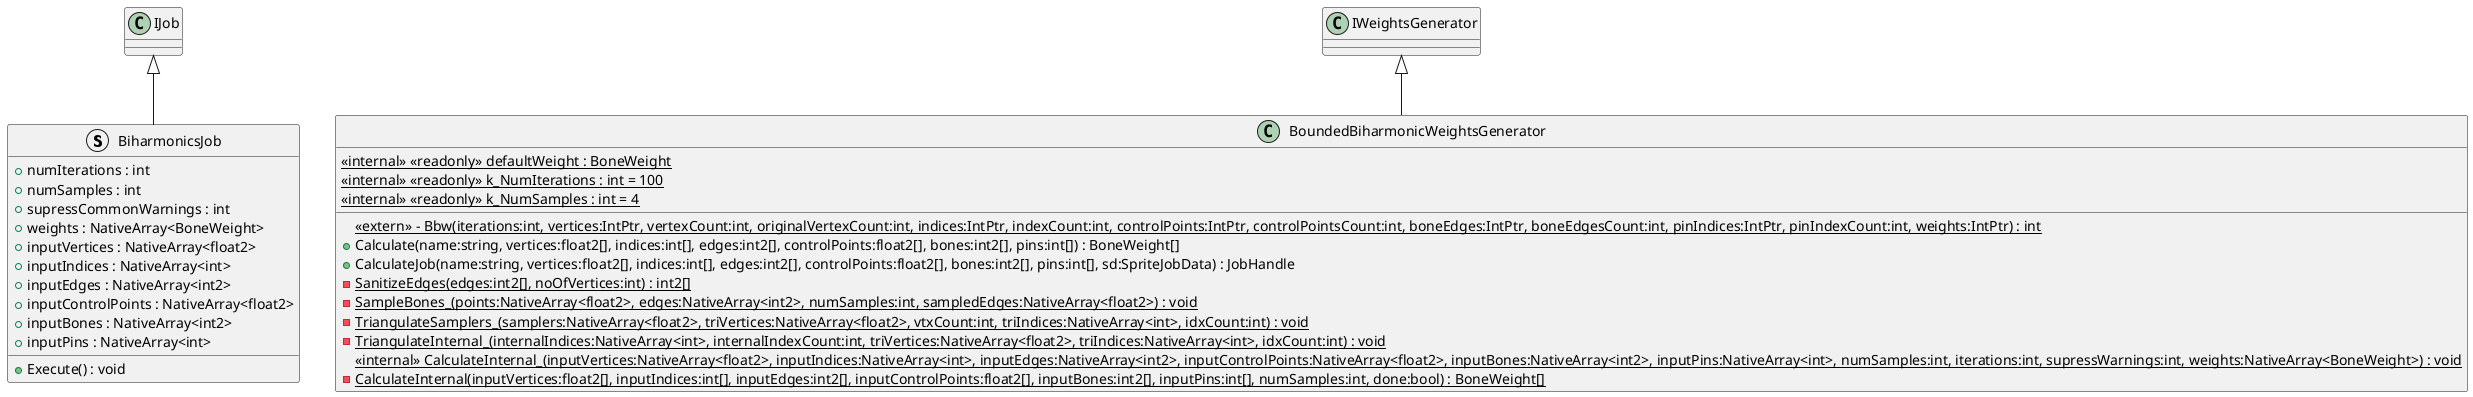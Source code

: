 @startuml
struct BiharmonicsJob {
    + numIterations : int
    + numSamples : int
    + supressCommonWarnings : int
    + weights : NativeArray<BoneWeight>
    + inputVertices : NativeArray<float2>
    + inputIndices : NativeArray<int>
    + inputEdges : NativeArray<int2>
    + inputControlPoints : NativeArray<float2>
    + inputBones : NativeArray<int2>
    + inputPins : NativeArray<int>
    + Execute() : void
}
class BoundedBiharmonicWeightsGenerator {
    <<internal>> {static} <<readonly>> defaultWeight : BoneWeight
    <<internal>> {static} <<readonly>> k_NumIterations : int = 100
    <<internal>> {static} <<readonly>> k_NumSamples : int = 4
    {static} <<extern>> - Bbw(iterations:int, vertices:IntPtr, vertexCount:int, originalVertexCount:int, indices:IntPtr, indexCount:int, controlPoints:IntPtr, controlPointsCount:int, boneEdges:IntPtr, boneEdgesCount:int, pinIndices:IntPtr, pinIndexCount:int, weights:IntPtr) : int
    + Calculate(name:string, vertices:float2[], indices:int[], edges:int2[], controlPoints:float2[], bones:int2[], pins:int[]) : BoneWeight[]
    + CalculateJob(name:string, vertices:float2[], indices:int[], edges:int2[], controlPoints:float2[], bones:int2[], pins:int[], sd:SpriteJobData) : JobHandle
    {static} - SanitizeEdges(edges:int2[], noOfVertices:int) : int2[]
    {static} - SampleBones_(points:NativeArray<float2>, edges:NativeArray<int2>, numSamples:int, sampledEdges:NativeArray<float2>) : void
    {static} - TriangulateSamplers_(samplers:NativeArray<float2>, triVertices:NativeArray<float2>, vtxCount:int, triIndices:NativeArray<int>, idxCount:int) : void
    {static} - TriangulateInternal_(internalIndices:NativeArray<int>, internalIndexCount:int, triVertices:NativeArray<float2>, triIndices:NativeArray<int>, idxCount:int) : void
    {static} <<internal>> CalculateInternal_(inputVertices:NativeArray<float2>, inputIndices:NativeArray<int>, inputEdges:NativeArray<int2>, inputControlPoints:NativeArray<float2>, inputBones:NativeArray<int2>, inputPins:NativeArray<int>, numSamples:int, iterations:int, supressWarnings:int, weights:NativeArray<BoneWeight>) : void
    {static} - CalculateInternal(inputVertices:float2[], inputIndices:int[], inputEdges:int2[], inputControlPoints:float2[], inputBones:int2[], inputPins:int[], numSamples:int, done:bool) : BoneWeight[]
}
IJob <|-- BiharmonicsJob
IWeightsGenerator <|-- BoundedBiharmonicWeightsGenerator
@enduml
